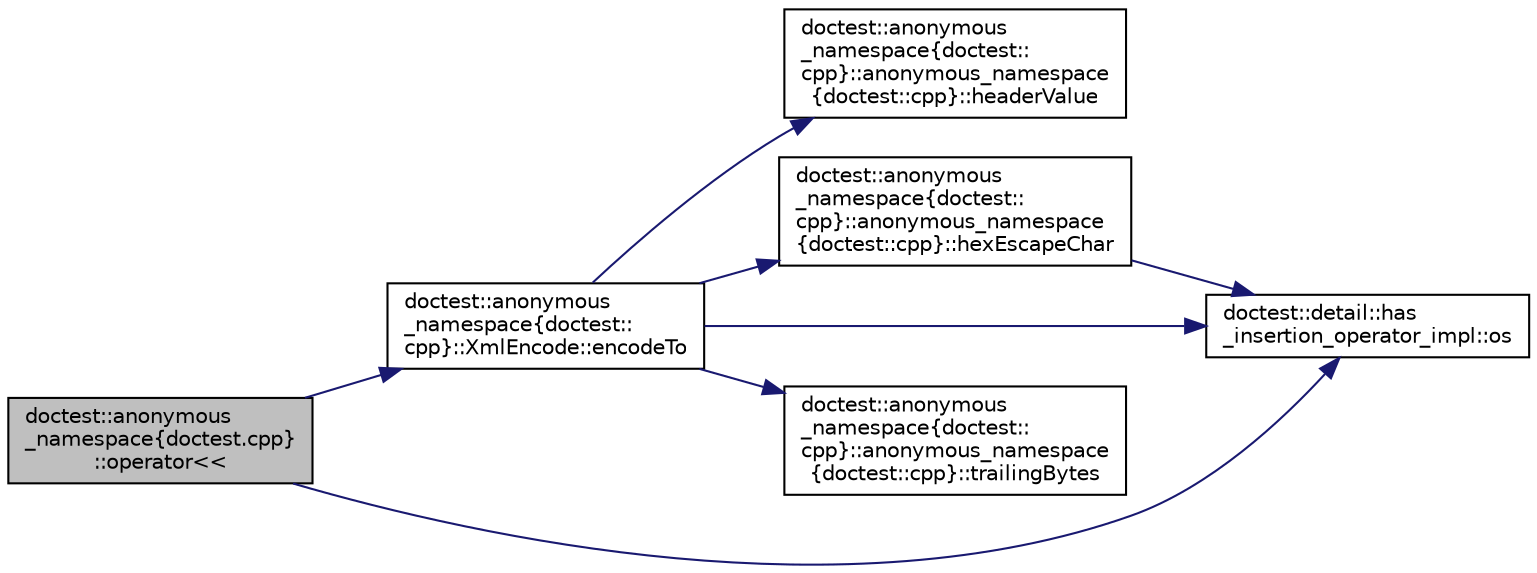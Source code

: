 digraph "doctest::anonymous_namespace{doctest.cpp}::operator&lt;&lt;"
{
 // LATEX_PDF_SIZE
  edge [fontname="Helvetica",fontsize="10",labelfontname="Helvetica",labelfontsize="10"];
  node [fontname="Helvetica",fontsize="10",shape=record];
  rankdir="LR";
  Node1 [label="doctest::anonymous\l_namespace\{doctest.cpp\}\l::operator\<\<",height=0.2,width=0.4,color="black", fillcolor="grey75", style="filled", fontcolor="black",tooltip=" "];
  Node1 -> Node2 [color="midnightblue",fontsize="10",style="solid",fontname="Helvetica"];
  Node2 [label="doctest::anonymous\l_namespace\{doctest::\lcpp\}::XmlEncode::encodeTo",height=0.2,width=0.4,color="black", fillcolor="white", style="filled",URL="$classdoctest_1_1anonymous__namespace_02doctest_8cpp_03_1_1_xml_encode.html#ab0e4f783d30cc23d09316fe084e4ff89",tooltip=" "];
  Node2 -> Node3 [color="midnightblue",fontsize="10",style="solid",fontname="Helvetica"];
  Node3 [label="doctest::anonymous\l_namespace\{doctest::\lcpp\}::anonymous_namespace\l\{doctest::cpp\}::headerValue",height=0.2,width=0.4,color="black", fillcolor="white", style="filled",URL="$namespacedoctest_1_1anonymous__namespace_02doctest_8cpp_03_1_1anonymous__namespace_02doctest_8cpp_03.html#ab8859ee1c8c5a642fd9cdf68dcc54d0a",tooltip=" "];
  Node2 -> Node4 [color="midnightblue",fontsize="10",style="solid",fontname="Helvetica"];
  Node4 [label="doctest::anonymous\l_namespace\{doctest::\lcpp\}::anonymous_namespace\l\{doctest::cpp\}::hexEscapeChar",height=0.2,width=0.4,color="black", fillcolor="white", style="filled",URL="$namespacedoctest_1_1anonymous__namespace_02doctest_8cpp_03_1_1anonymous__namespace_02doctest_8cpp_03.html#a991216bbca60279956a10b82446df0df",tooltip=" "];
  Node4 -> Node5 [color="midnightblue",fontsize="10",style="solid",fontname="Helvetica"];
  Node5 [label="doctest::detail::has\l_insertion_operator_impl::os",height=0.2,width=0.4,color="black", fillcolor="white", style="filled",URL="$namespacedoctest_1_1detail_1_1has__insertion__operator__impl.html#a50dfa929b76e3581c300a3a8b87d21e2",tooltip=" "];
  Node2 -> Node5 [color="midnightblue",fontsize="10",style="solid",fontname="Helvetica"];
  Node2 -> Node6 [color="midnightblue",fontsize="10",style="solid",fontname="Helvetica"];
  Node6 [label="doctest::anonymous\l_namespace\{doctest::\lcpp\}::anonymous_namespace\l\{doctest::cpp\}::trailingBytes",height=0.2,width=0.4,color="black", fillcolor="white", style="filled",URL="$namespacedoctest_1_1anonymous__namespace_02doctest_8cpp_03_1_1anonymous__namespace_02doctest_8cpp_03.html#a66178853d38a1ee1591b778ed073dd91",tooltip=" "];
  Node1 -> Node5 [color="midnightblue",fontsize="10",style="solid",fontname="Helvetica"];
}
